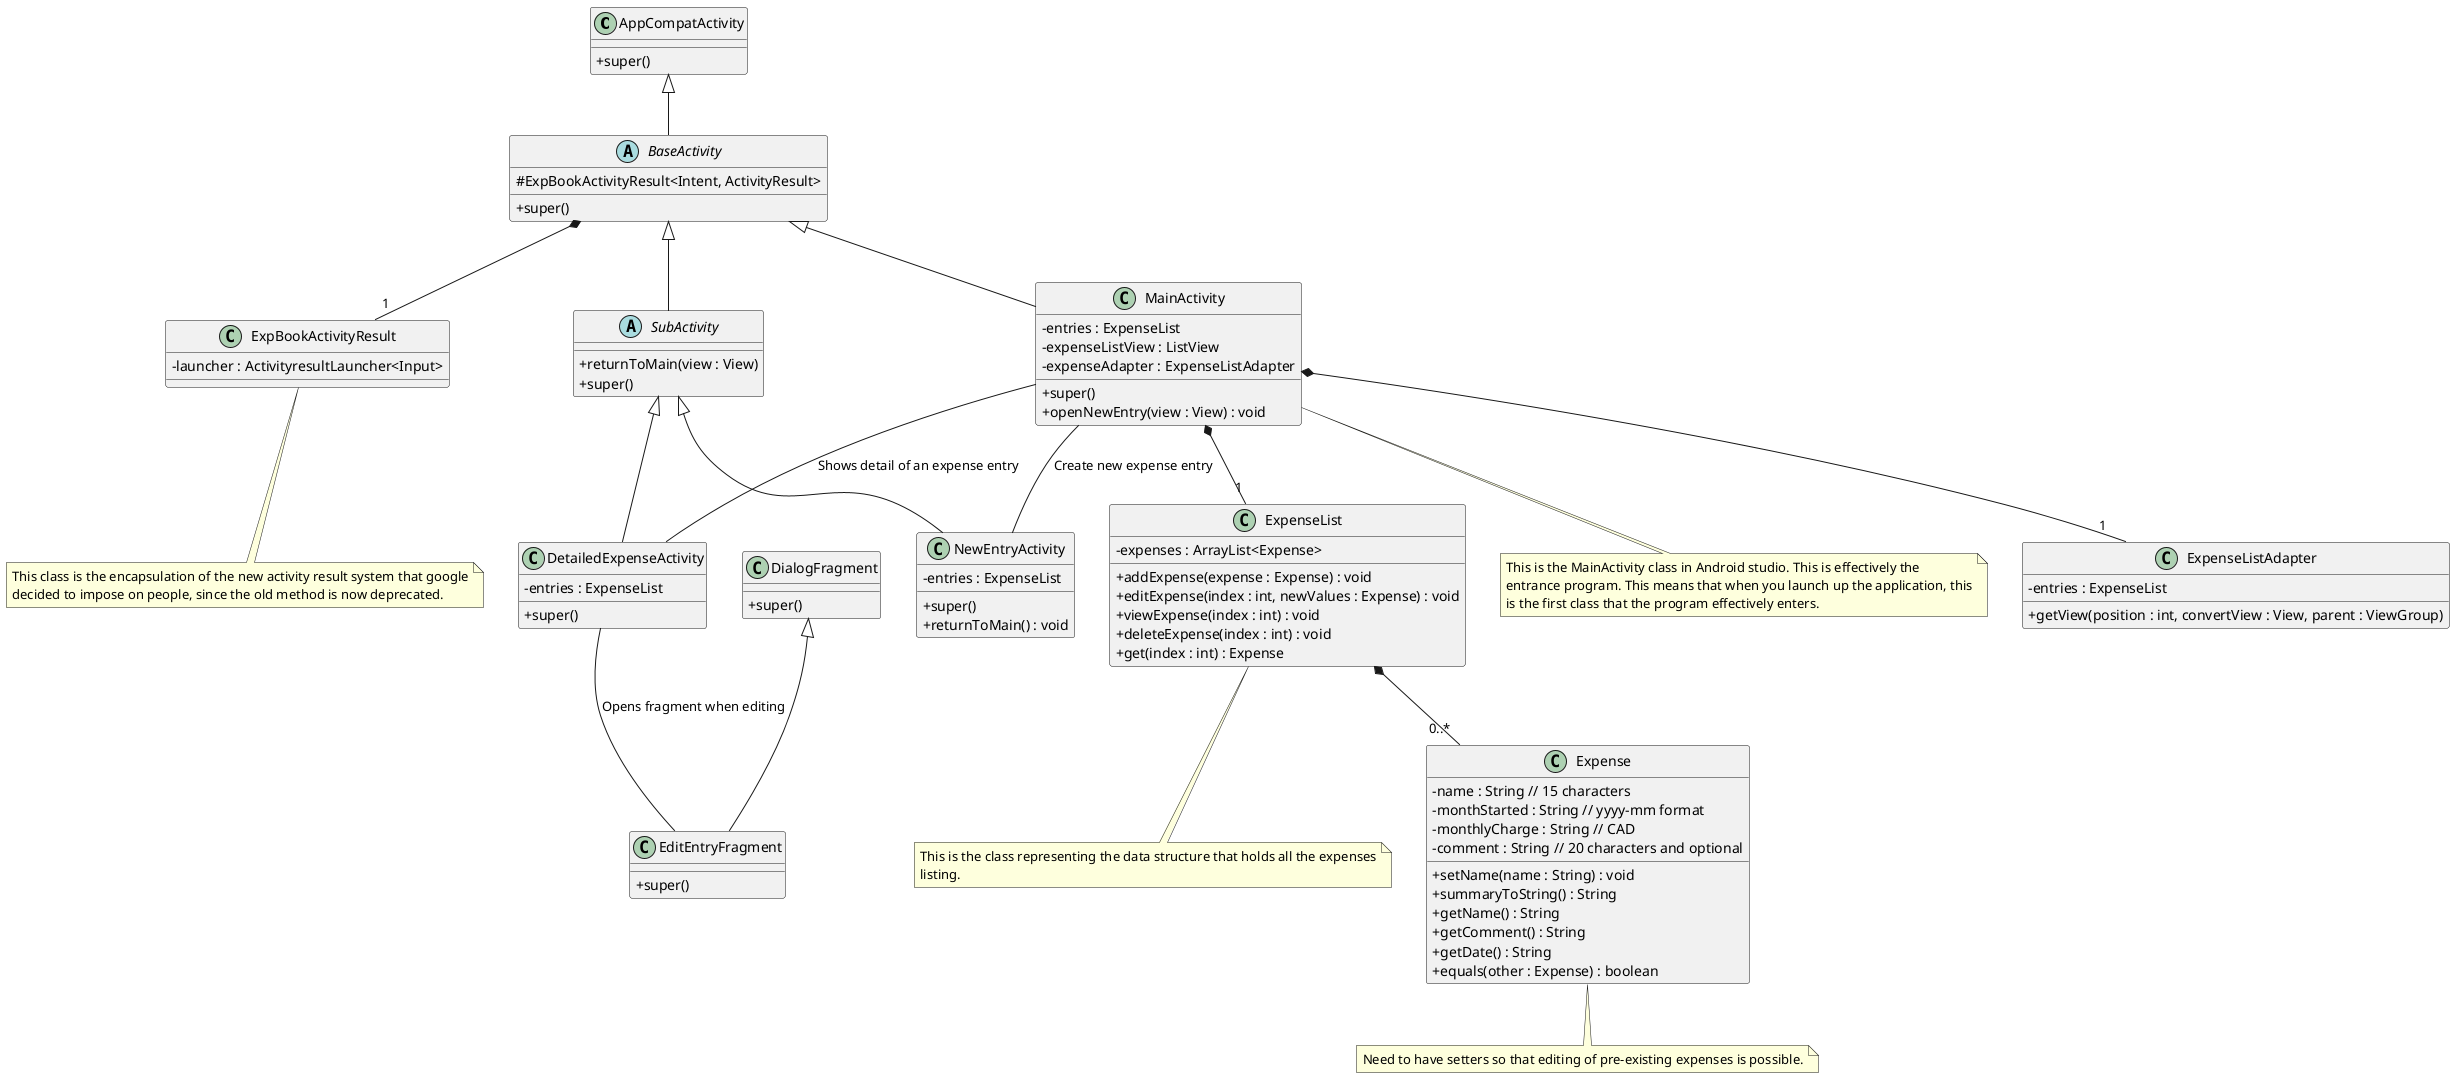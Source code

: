 @startuml
  skinparam classAttributeIconSize 0

class AppCompatActivity {
  +super()
}

abstract class BaseActivity {
  #ExpBookActivityResult<Intent, ActivityResult>
  +super()
}

class DialogFragment {
  +super()
}

class ExpBookActivityResult {
  -launcher : ActivityresultLauncher<Input>
}

abstract class SubActivity {
  +returnToMain(view : View)
  +super()
}

class ExpenseListAdapter{
  - entries : ExpenseList
  + getView(position : int, convertView : View, parent : ViewGroup)
}

class MainActivity {
  - entries : ExpenseList
  - expenseListView : ListView
  - expenseAdapter : ExpenseListAdapter
  + super()
  + openNewEntry(view : View) : void
}

class DetailedExpenseActivity {
  - entries : ExpenseList
  + super()
}

class EditEntryFragment {
  + super()
}

class NewEntryActivity {
  - entries : ExpenseList
  + super()
  + returnToMain() : void
}

class Expense {
  - name : String // 15 characters
  - monthStarted : String // yyyy-mm format
  - monthlyCharge : String // CAD
  - comment : String // 20 characters and optional

  +setName(name : String) : void
  +summaryToString() : String
  +getName() : String
  +getComment() : String
  +getDate() : String
  +equals(other : Expense) : boolean
}

class ExpenseList {
  -expenses : ArrayList<Expense>
  +addExpense(expense : Expense) : void
  +editExpense(index : int, newValues : Expense) : void
  +viewExpense(index : int) : void
  +deleteExpense(index : int) : void
  +get(index : int) : Expense
}

note bottom of ExpenseList
  This is the class representing the data structure that holds all the expenses
  listing.
end note

note bottom of ExpBookActivityResult
  This class is the encapsulation of the new activity result system that google
  decided to impose on people, since the old method is now deprecated.
end note

note bottom of Expense
  Need to have setters so that editing of pre-existing expenses is possible.
end note

note bottom of MainActivity
  This is the MainActivity class in Android studio. This is effectively the
  entrance program. This means that when you launch up the application, this
  is the first class that the program effectively enters.
end note

/' This is the classes that inherit from AppCompatActivity, which is all the
activities '/
AppCompatActivity <|-- BaseActivity

/' Now a lot of things are subclasses of BaseActivity so that we could send
objects around '/
BaseActivity <|-- MainActivity
BaseActivity <|-- SubActivity

/' BaseActivity Components '/
BaseActivity *-- "1" ExpBookActivityResult

/' The classes that extends SubActivity '/
SubActivity <|-- DetailedExpenseActivity
SubActivity <|-- NewEntryActivity

/' The class that inherits from Fragment '/
DialogFragment <|-- EditEntryFragment

/' This is the relationship for the MainActivity '/
MainActivity *-- "1" ExpenseList
MainActivity *-- "1" ExpenseListAdapter

/' For relationships between the activities '/
MainActivity -- NewEntryActivity : "Create new expense entry"
MainActivity -- DetailedExpenseActivity : "Shows detail of an expense entry"
DetailedExpenseActivity -- EditEntryFragment : "Opens fragment when editing"

ExpenseList *-- "0..*" Expense

@enduml
